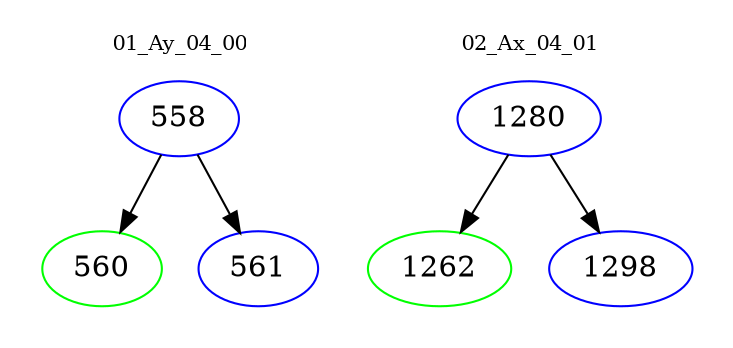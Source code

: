 digraph{
subgraph cluster_0 {
color = white
label = "01_Ay_04_00";
fontsize=10;
T0_558 [label="558", color="blue"]
T0_558 -> T0_560 [color="black"]
T0_560 [label="560", color="green"]
T0_558 -> T0_561 [color="black"]
T0_561 [label="561", color="blue"]
}
subgraph cluster_1 {
color = white
label = "02_Ax_04_01";
fontsize=10;
T1_1280 [label="1280", color="blue"]
T1_1280 -> T1_1262 [color="black"]
T1_1262 [label="1262", color="green"]
T1_1280 -> T1_1298 [color="black"]
T1_1298 [label="1298", color="blue"]
}
}
